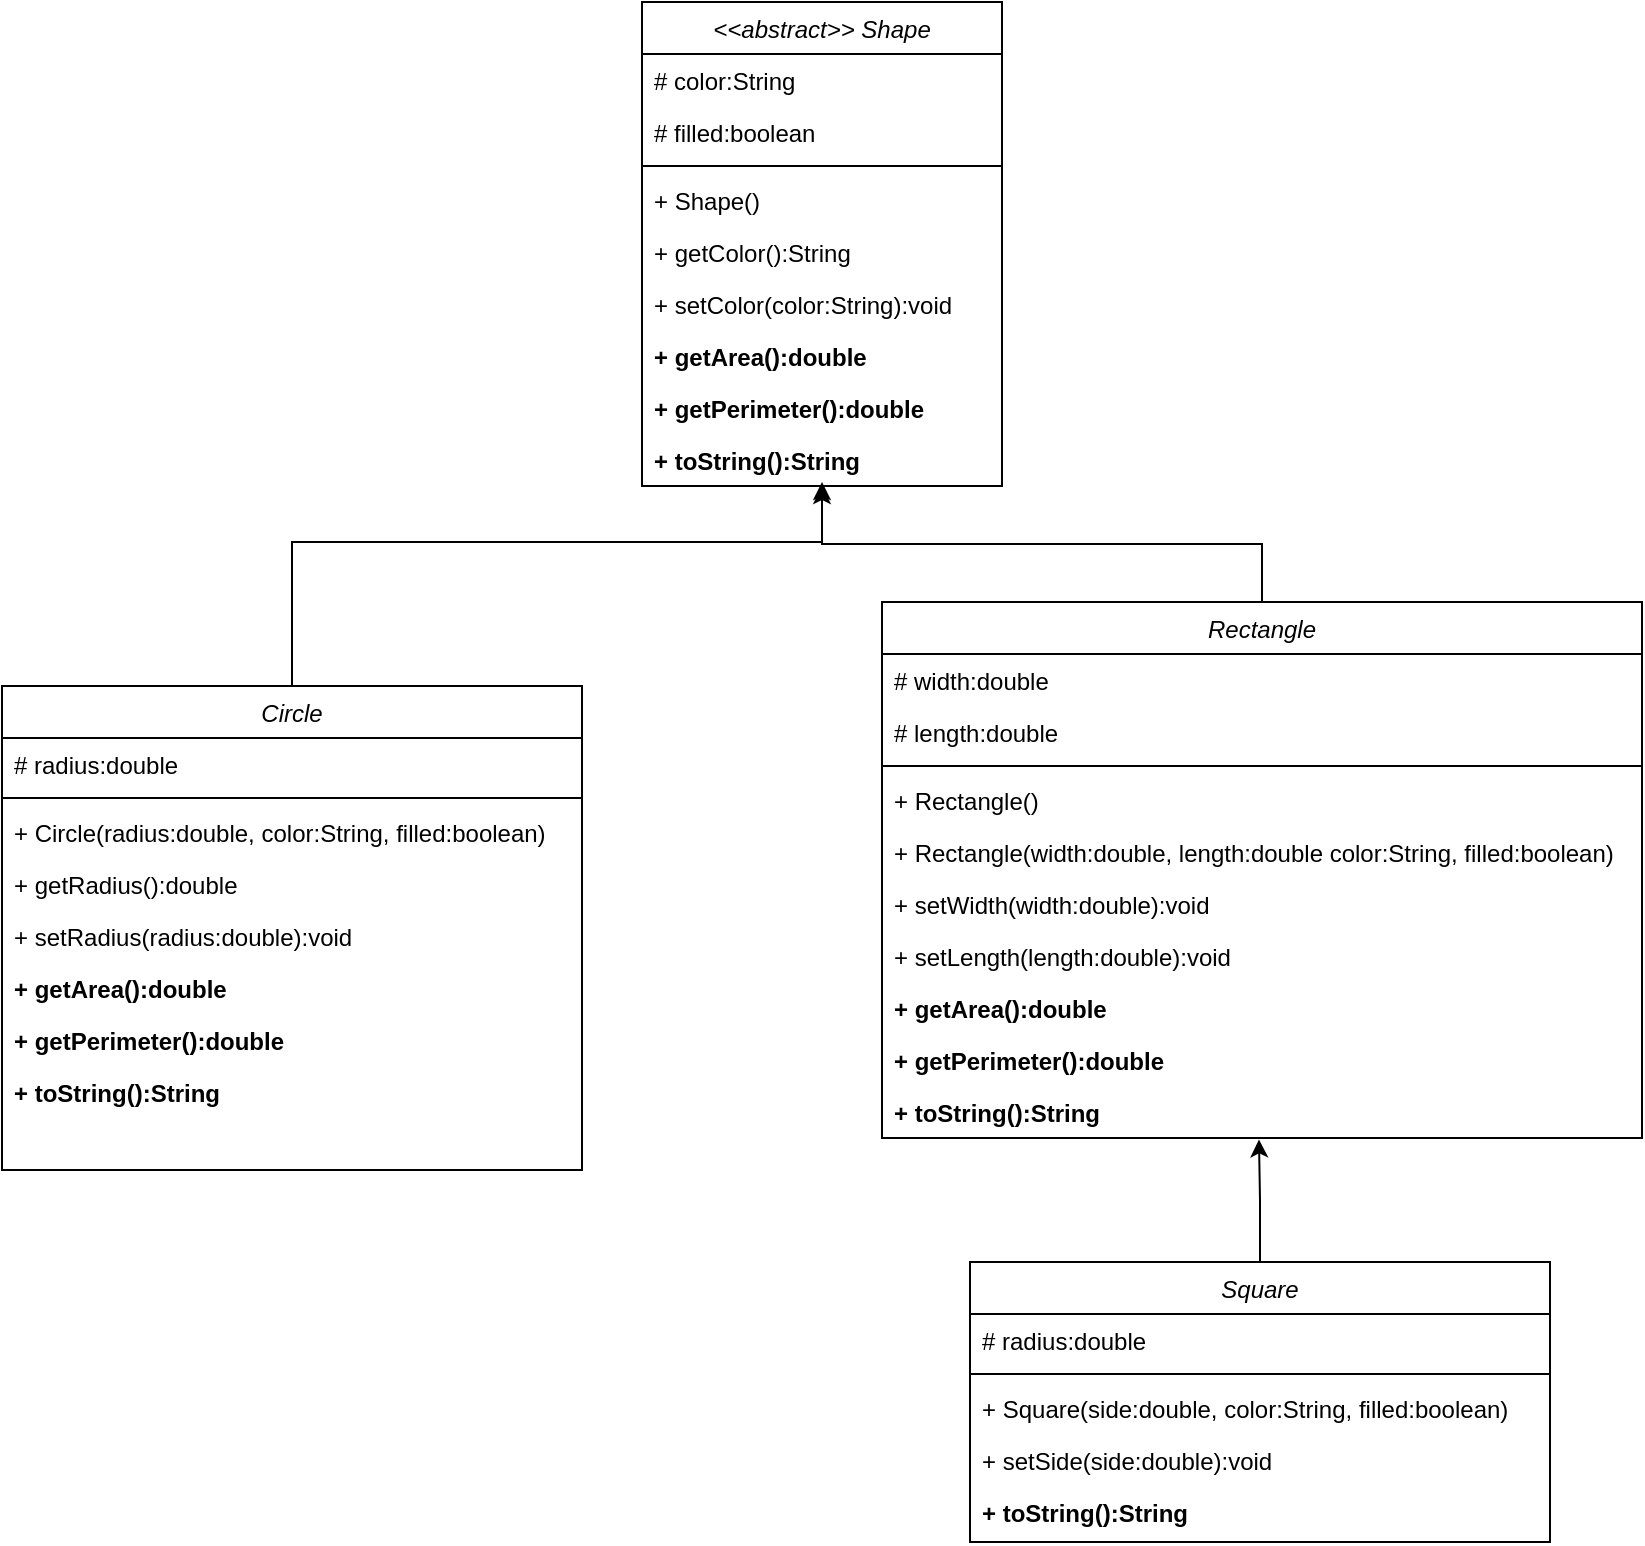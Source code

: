 <mxfile version="13.7.5" type="device"><diagram id="C5RBs43oDa-KdzZeNtuy" name="Page-1"><mxGraphModel dx="1447" dy="767" grid="1" gridSize="10" guides="1" tooltips="1" connect="1" arrows="1" fold="1" page="1" pageScale="1" pageWidth="827" pageHeight="1169" math="0" shadow="0"><root><mxCell id="WIyWlLk6GJQsqaUBKTNV-0"/><mxCell id="WIyWlLk6GJQsqaUBKTNV-1" parent="WIyWlLk6GJQsqaUBKTNV-0"/><mxCell id="dR3OFz01d056Sf8YxClE-39" style="edgeStyle=orthogonalEdgeStyle;rounded=0;orthogonalLoop=1;jettySize=auto;html=1;exitX=0.5;exitY=0;exitDx=0;exitDy=0;entryX=0.5;entryY=1;entryDx=0;entryDy=0;" edge="1" parent="WIyWlLk6GJQsqaUBKTNV-1" source="dR3OFz01d056Sf8YxClE-15" target="zkfFHV4jXpPFQw0GAbJ--0"><mxGeometry relative="1" as="geometry"/></mxCell><mxCell id="dR3OFz01d056Sf8YxClE-15" value="Rectangle" style="swimlane;fontStyle=2;align=center;verticalAlign=top;childLayout=stackLayout;horizontal=1;startSize=26;horizontalStack=0;resizeParent=1;resizeLast=0;collapsible=1;marginBottom=0;rounded=0;shadow=0;strokeWidth=1;" vertex="1" parent="WIyWlLk6GJQsqaUBKTNV-1"><mxGeometry x="510" y="300" width="380" height="268" as="geometry"><mxRectangle x="230" y="140" width="160" height="26" as="alternateBounds"/></mxGeometry></mxCell><mxCell id="dR3OFz01d056Sf8YxClE-16" value="# width:double" style="text;align=left;verticalAlign=top;spacingLeft=4;spacingRight=4;overflow=hidden;rotatable=0;points=[[0,0.5],[1,0.5]];portConstraint=eastwest;" vertex="1" parent="dR3OFz01d056Sf8YxClE-15"><mxGeometry y="26" width="380" height="26" as="geometry"/></mxCell><mxCell id="dR3OFz01d056Sf8YxClE-24" value="# length:double" style="text;align=left;verticalAlign=top;spacingLeft=4;spacingRight=4;overflow=hidden;rotatable=0;points=[[0,0.5],[1,0.5]];portConstraint=eastwest;" vertex="1" parent="dR3OFz01d056Sf8YxClE-15"><mxGeometry y="52" width="380" height="26" as="geometry"/></mxCell><mxCell id="dR3OFz01d056Sf8YxClE-17" value="" style="line;html=1;strokeWidth=1;align=left;verticalAlign=middle;spacingTop=-1;spacingLeft=3;spacingRight=3;rotatable=0;labelPosition=right;points=[];portConstraint=eastwest;" vertex="1" parent="dR3OFz01d056Sf8YxClE-15"><mxGeometry y="78" width="380" height="8" as="geometry"/></mxCell><mxCell id="dR3OFz01d056Sf8YxClE-18" value="+ Rectangle()" style="text;align=left;verticalAlign=top;spacingLeft=4;spacingRight=4;overflow=hidden;rotatable=0;points=[[0,0.5],[1,0.5]];portConstraint=eastwest;" vertex="1" parent="dR3OFz01d056Sf8YxClE-15"><mxGeometry y="86" width="380" height="26" as="geometry"/></mxCell><mxCell id="dR3OFz01d056Sf8YxClE-25" value="+ Rectangle(width:double, length:double color:String, filled:boolean)" style="text;align=left;verticalAlign=top;spacingLeft=4;spacingRight=4;overflow=hidden;rotatable=0;points=[[0,0.5],[1,0.5]];portConstraint=eastwest;" vertex="1" parent="dR3OFz01d056Sf8YxClE-15"><mxGeometry y="112" width="380" height="26" as="geometry"/></mxCell><mxCell id="dR3OFz01d056Sf8YxClE-19" value="+ setWidth(width:double):void" style="text;align=left;verticalAlign=top;spacingLeft=4;spacingRight=4;overflow=hidden;rotatable=0;points=[[0,0.5],[1,0.5]];portConstraint=eastwest;" vertex="1" parent="dR3OFz01d056Sf8YxClE-15"><mxGeometry y="138" width="380" height="26" as="geometry"/></mxCell><mxCell id="dR3OFz01d056Sf8YxClE-20" value="+ setLength(length:double):void" style="text;align=left;verticalAlign=top;spacingLeft=4;spacingRight=4;overflow=hidden;rotatable=0;points=[[0,0.5],[1,0.5]];portConstraint=eastwest;" vertex="1" parent="dR3OFz01d056Sf8YxClE-15"><mxGeometry y="164" width="380" height="26" as="geometry"/></mxCell><mxCell id="dR3OFz01d056Sf8YxClE-21" value="+ getArea():double" style="text;align=left;verticalAlign=top;spacingLeft=4;spacingRight=4;overflow=hidden;rotatable=0;points=[[0,0.5],[1,0.5]];portConstraint=eastwest;fontStyle=1" vertex="1" parent="dR3OFz01d056Sf8YxClE-15"><mxGeometry y="190" width="380" height="26" as="geometry"/></mxCell><mxCell id="dR3OFz01d056Sf8YxClE-22" value="+ getPerimeter():double" style="text;align=left;verticalAlign=top;spacingLeft=4;spacingRight=4;overflow=hidden;rotatable=0;points=[[0,0.5],[1,0.5]];portConstraint=eastwest;fontStyle=1" vertex="1" parent="dR3OFz01d056Sf8YxClE-15"><mxGeometry y="216" width="380" height="26" as="geometry"/></mxCell><mxCell id="dR3OFz01d056Sf8YxClE-23" value="+ toString():String" style="text;align=left;verticalAlign=top;spacingLeft=4;spacingRight=4;overflow=hidden;rotatable=0;points=[[0,0.5],[1,0.5]];portConstraint=eastwest;fontStyle=1" vertex="1" parent="dR3OFz01d056Sf8YxClE-15"><mxGeometry y="242" width="380" height="26" as="geometry"/></mxCell><mxCell id="dR3OFz01d056Sf8YxClE-35" style="edgeStyle=orthogonalEdgeStyle;rounded=0;orthogonalLoop=1;jettySize=auto;html=1;entryX=0.496;entryY=1.027;entryDx=0;entryDy=0;entryPerimeter=0;" edge="1" parent="WIyWlLk6GJQsqaUBKTNV-1" source="dR3OFz01d056Sf8YxClE-26" target="dR3OFz01d056Sf8YxClE-23"><mxGeometry relative="1" as="geometry"/></mxCell><mxCell id="dR3OFz01d056Sf8YxClE-26" value="Square" style="swimlane;fontStyle=2;align=center;verticalAlign=top;childLayout=stackLayout;horizontal=1;startSize=26;horizontalStack=0;resizeParent=1;resizeLast=0;collapsible=1;marginBottom=0;rounded=0;shadow=0;strokeWidth=1;" vertex="1" parent="WIyWlLk6GJQsqaUBKTNV-1"><mxGeometry x="554" y="630" width="290" height="140" as="geometry"><mxRectangle x="230" y="140" width="160" height="26" as="alternateBounds"/></mxGeometry></mxCell><mxCell id="dR3OFz01d056Sf8YxClE-27" value="# radius:double" style="text;align=left;verticalAlign=top;spacingLeft=4;spacingRight=4;overflow=hidden;rotatable=0;points=[[0,0.5],[1,0.5]];portConstraint=eastwest;" vertex="1" parent="dR3OFz01d056Sf8YxClE-26"><mxGeometry y="26" width="290" height="26" as="geometry"/></mxCell><mxCell id="dR3OFz01d056Sf8YxClE-28" value="" style="line;html=1;strokeWidth=1;align=left;verticalAlign=middle;spacingTop=-1;spacingLeft=3;spacingRight=3;rotatable=0;labelPosition=right;points=[];portConstraint=eastwest;" vertex="1" parent="dR3OFz01d056Sf8YxClE-26"><mxGeometry y="52" width="290" height="8" as="geometry"/></mxCell><mxCell id="dR3OFz01d056Sf8YxClE-29" value="+ Square(side:double, color:String, filled:boolean)" style="text;align=left;verticalAlign=top;spacingLeft=4;spacingRight=4;overflow=hidden;rotatable=0;points=[[0,0.5],[1,0.5]];portConstraint=eastwest;" vertex="1" parent="dR3OFz01d056Sf8YxClE-26"><mxGeometry y="60" width="290" height="26" as="geometry"/></mxCell><mxCell id="dR3OFz01d056Sf8YxClE-30" value="+ setSide(side:double):void" style="text;align=left;verticalAlign=top;spacingLeft=4;spacingRight=4;overflow=hidden;rotatable=0;points=[[0,0.5],[1,0.5]];portConstraint=eastwest;" vertex="1" parent="dR3OFz01d056Sf8YxClE-26"><mxGeometry y="86" width="290" height="26" as="geometry"/></mxCell><mxCell id="dR3OFz01d056Sf8YxClE-34" value="+ toString():String" style="text;align=left;verticalAlign=top;spacingLeft=4;spacingRight=4;overflow=hidden;rotatable=0;points=[[0,0.5],[1,0.5]];portConstraint=eastwest;fontStyle=1" vertex="1" parent="dR3OFz01d056Sf8YxClE-26"><mxGeometry y="112" width="290" height="26" as="geometry"/></mxCell><mxCell id="dR3OFz01d056Sf8YxClE-40" style="edgeStyle=orthogonalEdgeStyle;rounded=0;orthogonalLoop=1;jettySize=auto;html=1;exitX=0.5;exitY=0;exitDx=0;exitDy=0;" edge="1" parent="WIyWlLk6GJQsqaUBKTNV-1" source="dR3OFz01d056Sf8YxClE-5"><mxGeometry relative="1" as="geometry"><mxPoint x="480" y="240" as="targetPoint"/><Array as="points"><mxPoint x="215" y="270"/><mxPoint x="480" y="270"/></Array></mxGeometry></mxCell><mxCell id="dR3OFz01d056Sf8YxClE-5" value="Circle" style="swimlane;fontStyle=2;align=center;verticalAlign=top;childLayout=stackLayout;horizontal=1;startSize=26;horizontalStack=0;resizeParent=1;resizeLast=0;collapsible=1;marginBottom=0;rounded=0;shadow=0;strokeWidth=1;" vertex="1" parent="WIyWlLk6GJQsqaUBKTNV-1"><mxGeometry x="70" y="342" width="290" height="242" as="geometry"><mxRectangle x="230" y="140" width="160" height="26" as="alternateBounds"/></mxGeometry></mxCell><mxCell id="dR3OFz01d056Sf8YxClE-6" value="# radius:double" style="text;align=left;verticalAlign=top;spacingLeft=4;spacingRight=4;overflow=hidden;rotatable=0;points=[[0,0.5],[1,0.5]];portConstraint=eastwest;" vertex="1" parent="dR3OFz01d056Sf8YxClE-5"><mxGeometry y="26" width="290" height="26" as="geometry"/></mxCell><mxCell id="dR3OFz01d056Sf8YxClE-8" value="" style="line;html=1;strokeWidth=1;align=left;verticalAlign=middle;spacingTop=-1;spacingLeft=3;spacingRight=3;rotatable=0;labelPosition=right;points=[];portConstraint=eastwest;" vertex="1" parent="dR3OFz01d056Sf8YxClE-5"><mxGeometry y="52" width="290" height="8" as="geometry"/></mxCell><mxCell id="dR3OFz01d056Sf8YxClE-9" value="+ Circle(radius:double, color:String, filled:boolean)" style="text;align=left;verticalAlign=top;spacingLeft=4;spacingRight=4;overflow=hidden;rotatable=0;points=[[0,0.5],[1,0.5]];portConstraint=eastwest;" vertex="1" parent="dR3OFz01d056Sf8YxClE-5"><mxGeometry y="60" width="290" height="26" as="geometry"/></mxCell><mxCell id="dR3OFz01d056Sf8YxClE-10" value="+ getRadius():double" style="text;align=left;verticalAlign=top;spacingLeft=4;spacingRight=4;overflow=hidden;rotatable=0;points=[[0,0.5],[1,0.5]];portConstraint=eastwest;" vertex="1" parent="dR3OFz01d056Sf8YxClE-5"><mxGeometry y="86" width="290" height="26" as="geometry"/></mxCell><mxCell id="dR3OFz01d056Sf8YxClE-11" value="+ setRadius(radius:double):void" style="text;align=left;verticalAlign=top;spacingLeft=4;spacingRight=4;overflow=hidden;rotatable=0;points=[[0,0.5],[1,0.5]];portConstraint=eastwest;" vertex="1" parent="dR3OFz01d056Sf8YxClE-5"><mxGeometry y="112" width="290" height="26" as="geometry"/></mxCell><mxCell id="dR3OFz01d056Sf8YxClE-12" value="+ getArea():double" style="text;align=left;verticalAlign=top;spacingLeft=4;spacingRight=4;overflow=hidden;rotatable=0;points=[[0,0.5],[1,0.5]];portConstraint=eastwest;fontStyle=1" vertex="1" parent="dR3OFz01d056Sf8YxClE-5"><mxGeometry y="138" width="290" height="26" as="geometry"/></mxCell><mxCell id="dR3OFz01d056Sf8YxClE-13" value="+ getPerimeter():double" style="text;align=left;verticalAlign=top;spacingLeft=4;spacingRight=4;overflow=hidden;rotatable=0;points=[[0,0.5],[1,0.5]];portConstraint=eastwest;fontStyle=1" vertex="1" parent="dR3OFz01d056Sf8YxClE-5"><mxGeometry y="164" width="290" height="26" as="geometry"/></mxCell><mxCell id="dR3OFz01d056Sf8YxClE-14" value="+ toString():String" style="text;align=left;verticalAlign=top;spacingLeft=4;spacingRight=4;overflow=hidden;rotatable=0;points=[[0,0.5],[1,0.5]];portConstraint=eastwest;fontStyle=1" vertex="1" parent="dR3OFz01d056Sf8YxClE-5"><mxGeometry y="190" width="290" height="26" as="geometry"/></mxCell><mxCell id="zkfFHV4jXpPFQw0GAbJ--0" value="&lt;&lt;abstract&gt;&gt; Shape" style="swimlane;fontStyle=2;align=center;verticalAlign=top;childLayout=stackLayout;horizontal=1;startSize=26;horizontalStack=0;resizeParent=1;resizeLast=0;collapsible=1;marginBottom=0;rounded=0;shadow=0;strokeWidth=1;" parent="WIyWlLk6GJQsqaUBKTNV-1" vertex="1"><mxGeometry x="390" width="180" height="242" as="geometry"><mxRectangle x="230" y="140" width="160" height="26" as="alternateBounds"/></mxGeometry></mxCell><mxCell id="zkfFHV4jXpPFQw0GAbJ--1" value="# color:String" style="text;align=left;verticalAlign=top;spacingLeft=4;spacingRight=4;overflow=hidden;rotatable=0;points=[[0,0.5],[1,0.5]];portConstraint=eastwest;" parent="zkfFHV4jXpPFQw0GAbJ--0" vertex="1"><mxGeometry y="26" width="180" height="26" as="geometry"/></mxCell><mxCell id="zkfFHV4jXpPFQw0GAbJ--2" value="# filled:boolean" style="text;align=left;verticalAlign=top;spacingLeft=4;spacingRight=4;overflow=hidden;rotatable=0;points=[[0,0.5],[1,0.5]];portConstraint=eastwest;rounded=0;shadow=0;html=0;" parent="zkfFHV4jXpPFQw0GAbJ--0" vertex="1"><mxGeometry y="52" width="180" height="26" as="geometry"/></mxCell><mxCell id="zkfFHV4jXpPFQw0GAbJ--4" value="" style="line;html=1;strokeWidth=1;align=left;verticalAlign=middle;spacingTop=-1;spacingLeft=3;spacingRight=3;rotatable=0;labelPosition=right;points=[];portConstraint=eastwest;" parent="zkfFHV4jXpPFQw0GAbJ--0" vertex="1"><mxGeometry y="78" width="180" height="8" as="geometry"/></mxCell><mxCell id="zkfFHV4jXpPFQw0GAbJ--5" value="+ Shape()" style="text;align=left;verticalAlign=top;spacingLeft=4;spacingRight=4;overflow=hidden;rotatable=0;points=[[0,0.5],[1,0.5]];portConstraint=eastwest;" parent="zkfFHV4jXpPFQw0GAbJ--0" vertex="1"><mxGeometry y="86" width="180" height="26" as="geometry"/></mxCell><mxCell id="dR3OFz01d056Sf8YxClE-0" value="+ getColor():String" style="text;align=left;verticalAlign=top;spacingLeft=4;spacingRight=4;overflow=hidden;rotatable=0;points=[[0,0.5],[1,0.5]];portConstraint=eastwest;" vertex="1" parent="zkfFHV4jXpPFQw0GAbJ--0"><mxGeometry y="112" width="180" height="26" as="geometry"/></mxCell><mxCell id="dR3OFz01d056Sf8YxClE-1" value="+ setColor(color:String):void" style="text;align=left;verticalAlign=top;spacingLeft=4;spacingRight=4;overflow=hidden;rotatable=0;points=[[0,0.5],[1,0.5]];portConstraint=eastwest;" vertex="1" parent="zkfFHV4jXpPFQw0GAbJ--0"><mxGeometry y="138" width="180" height="26" as="geometry"/></mxCell><mxCell id="dR3OFz01d056Sf8YxClE-2" value="+ getArea():double" style="text;align=left;verticalAlign=top;spacingLeft=4;spacingRight=4;overflow=hidden;rotatable=0;points=[[0,0.5],[1,0.5]];portConstraint=eastwest;fontStyle=1" vertex="1" parent="zkfFHV4jXpPFQw0GAbJ--0"><mxGeometry y="164" width="180" height="26" as="geometry"/></mxCell><mxCell id="dR3OFz01d056Sf8YxClE-3" value="+ getPerimeter():double" style="text;align=left;verticalAlign=top;spacingLeft=4;spacingRight=4;overflow=hidden;rotatable=0;points=[[0,0.5],[1,0.5]];portConstraint=eastwest;fontStyle=1" vertex="1" parent="zkfFHV4jXpPFQw0GAbJ--0"><mxGeometry y="190" width="180" height="26" as="geometry"/></mxCell><mxCell id="dR3OFz01d056Sf8YxClE-4" value="+ toString():String" style="text;align=left;verticalAlign=top;spacingLeft=4;spacingRight=4;overflow=hidden;rotatable=0;points=[[0,0.5],[1,0.5]];portConstraint=eastwest;fontStyle=1" vertex="1" parent="zkfFHV4jXpPFQw0GAbJ--0"><mxGeometry y="216" width="180" height="26" as="geometry"/></mxCell></root></mxGraphModel></diagram></mxfile>